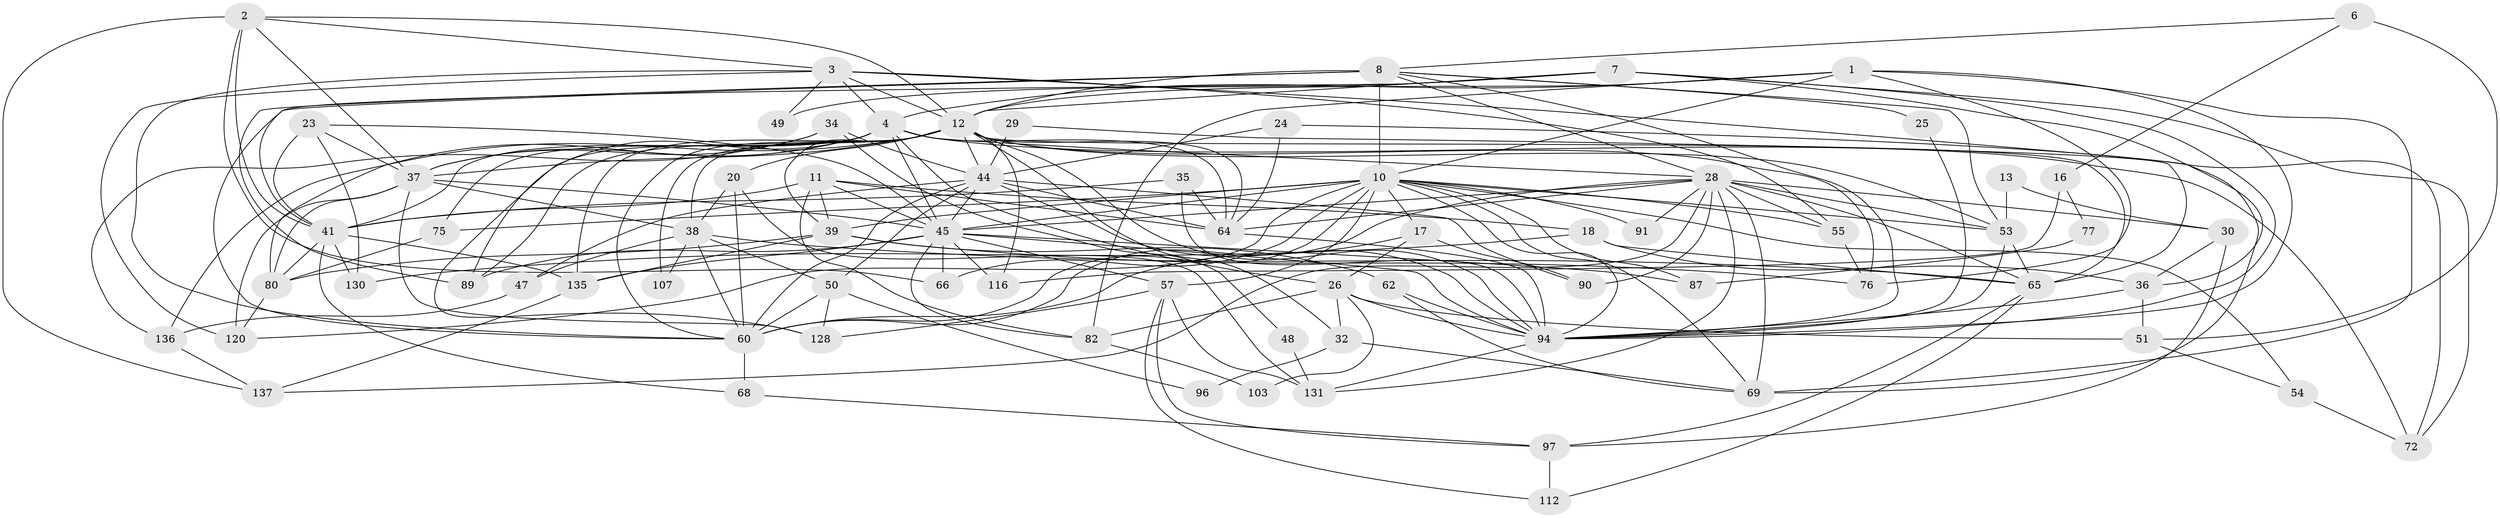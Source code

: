 // original degree distribution, {4: 0.3125, 3: 0.2777777777777778, 6: 0.0763888888888889, 5: 0.13194444444444445, 8: 0.027777777777777776, 2: 0.13194444444444445, 7: 0.034722222222222224, 10: 0.006944444444444444}
// Generated by graph-tools (version 1.1) at 2025/18/03/04/25 18:18:52]
// undirected, 72 vertices, 201 edges
graph export_dot {
graph [start="1"]
  node [color=gray90,style=filled];
  1 [super="+33"];
  2 [super="+5"];
  3 [super="+22"];
  4 [super="+43"];
  6;
  7 [super="+21"];
  8 [super="+61"];
  10 [super="+119+93+81+15"];
  11 [super="+121"];
  12 [super="+67+14+19"];
  13;
  16;
  17 [super="+102"];
  18 [super="+126"];
  20 [super="+86"];
  23 [super="+71"];
  24;
  25;
  26 [super="+31"];
  28 [super="+78+40"];
  29;
  30;
  32;
  34;
  35;
  36;
  37 [super="+85"];
  38 [super="+125"];
  39 [super="+92+52"];
  41 [super="+84+42"];
  44 [super="+74+58"];
  45 [super="+56+63+46"];
  47;
  48;
  49;
  50 [super="+111"];
  51;
  53;
  54;
  55;
  57 [super="+106+118"];
  60 [super="+129"];
  62;
  64 [super="+73"];
  65 [super="+70"];
  66;
  68;
  69 [super="+134"];
  72;
  75;
  76;
  77;
  80 [super="+98"];
  82 [super="+83"];
  87;
  89;
  90;
  91;
  94 [super="+95+108"];
  96;
  97 [super="+115"];
  103;
  107;
  112;
  116;
  120 [super="+140"];
  128;
  130;
  131;
  135 [super="+142"];
  136;
  137;
  1 -- 82;
  1 -- 4;
  1 -- 10;
  1 -- 76;
  1 -- 69;
  1 -- 94;
  1 -- 12;
  2 -- 66;
  2 -- 3;
  2 -- 37;
  2 -- 137;
  2 -- 41;
  2 -- 12;
  3 -- 69;
  3 -- 120;
  3 -- 49;
  3 -- 55;
  3 -- 4;
  3 -- 12;
  3 -- 60;
  4 -- 75;
  4 -- 128;
  4 -- 41;
  4 -- 72;
  4 -- 89;
  4 -- 26;
  4 -- 45 [weight=2];
  4 -- 37;
  4 -- 64;
  4 -- 28;
  4 -- 80;
  6 -- 51;
  6 -- 16;
  6 -- 8;
  7 -- 49;
  7 -- 36;
  7 -- 72;
  7 -- 94;
  7 -- 60;
  7 -- 12;
  8 -- 41;
  8 -- 10;
  8 -- 89;
  8 -- 12 [weight=3];
  8 -- 53;
  8 -- 25;
  8 -- 28;
  8 -- 94;
  10 -- 66;
  10 -- 69;
  10 -- 17;
  10 -- 53;
  10 -- 54;
  10 -- 87;
  10 -- 60;
  10 -- 45 [weight=2];
  10 -- 91;
  10 -- 39 [weight=2];
  10 -- 120;
  10 -- 75;
  10 -- 55;
  10 -- 94;
  10 -- 57 [weight=2];
  11 -- 39;
  11 -- 64;
  11 -- 18;
  11 -- 82;
  11 -- 45;
  11 -- 41;
  12 -- 116;
  12 -- 38;
  12 -- 89;
  12 -- 76;
  12 -- 32;
  12 -- 65 [weight=2];
  12 -- 37 [weight=3];
  12 -- 135;
  12 -- 20;
  12 -- 94;
  12 -- 64;
  12 -- 39;
  12 -- 136;
  12 -- 107;
  12 -- 44;
  12 -- 53;
  12 -- 60;
  13 -- 30;
  13 -- 53;
  16 -- 116;
  16 -- 77;
  17 -- 26;
  17 -- 60;
  17 -- 90;
  18 -- 36;
  18 -- 130;
  18 -- 65;
  20 -- 131;
  20 -- 60;
  20 -- 38;
  23 -- 45;
  23 -- 41;
  23 -- 130;
  23 -- 37;
  24 -- 72;
  24 -- 64;
  24 -- 44;
  25 -- 94;
  26 -- 51;
  26 -- 103;
  26 -- 32;
  26 -- 82;
  26 -- 94;
  28 -- 53;
  28 -- 90;
  28 -- 45;
  28 -- 137;
  28 -- 64;
  28 -- 65 [weight=2];
  28 -- 131;
  28 -- 69;
  28 -- 55;
  28 -- 91;
  28 -- 30;
  28 -- 60;
  29 -- 65;
  29 -- 44;
  30 -- 36;
  30 -- 97;
  32 -- 69;
  32 -- 96;
  34 -- 44;
  34 -- 136;
  34 -- 48;
  34 -- 37;
  35 -- 64;
  35 -- 41;
  35 -- 94;
  36 -- 51;
  36 -- 94;
  37 -- 128;
  37 -- 38;
  37 -- 120;
  37 -- 45;
  37 -- 80 [weight=2];
  38 -- 47;
  38 -- 50;
  38 -- 107;
  38 -- 60;
  38 -- 65;
  39 -- 62;
  39 -- 76;
  39 -- 135;
  39 -- 80;
  41 -- 130;
  41 -- 68;
  41 -- 135;
  41 -- 80 [weight=3];
  44 -- 47;
  44 -- 94;
  44 -- 45;
  44 -- 64;
  44 -- 50;
  44 -- 90;
  44 -- 60;
  45 -- 66;
  45 -- 87;
  45 -- 94;
  45 -- 135;
  45 -- 82;
  45 -- 89;
  45 -- 116;
  45 -- 57;
  47 -- 136;
  48 -- 131;
  50 -- 96;
  50 -- 128;
  50 -- 60;
  51 -- 54;
  53 -- 94;
  53 -- 65;
  54 -- 72;
  55 -- 76;
  57 -- 128;
  57 -- 131;
  57 -- 112;
  57 -- 97;
  60 -- 68;
  62 -- 69;
  62 -- 94;
  64 -- 94 [weight=2];
  65 -- 97;
  65 -- 112;
  68 -- 97;
  75 -- 80;
  77 -- 87;
  80 -- 120;
  82 -- 103;
  94 -- 131;
  97 -- 112;
  135 -- 137;
  136 -- 137;
}
